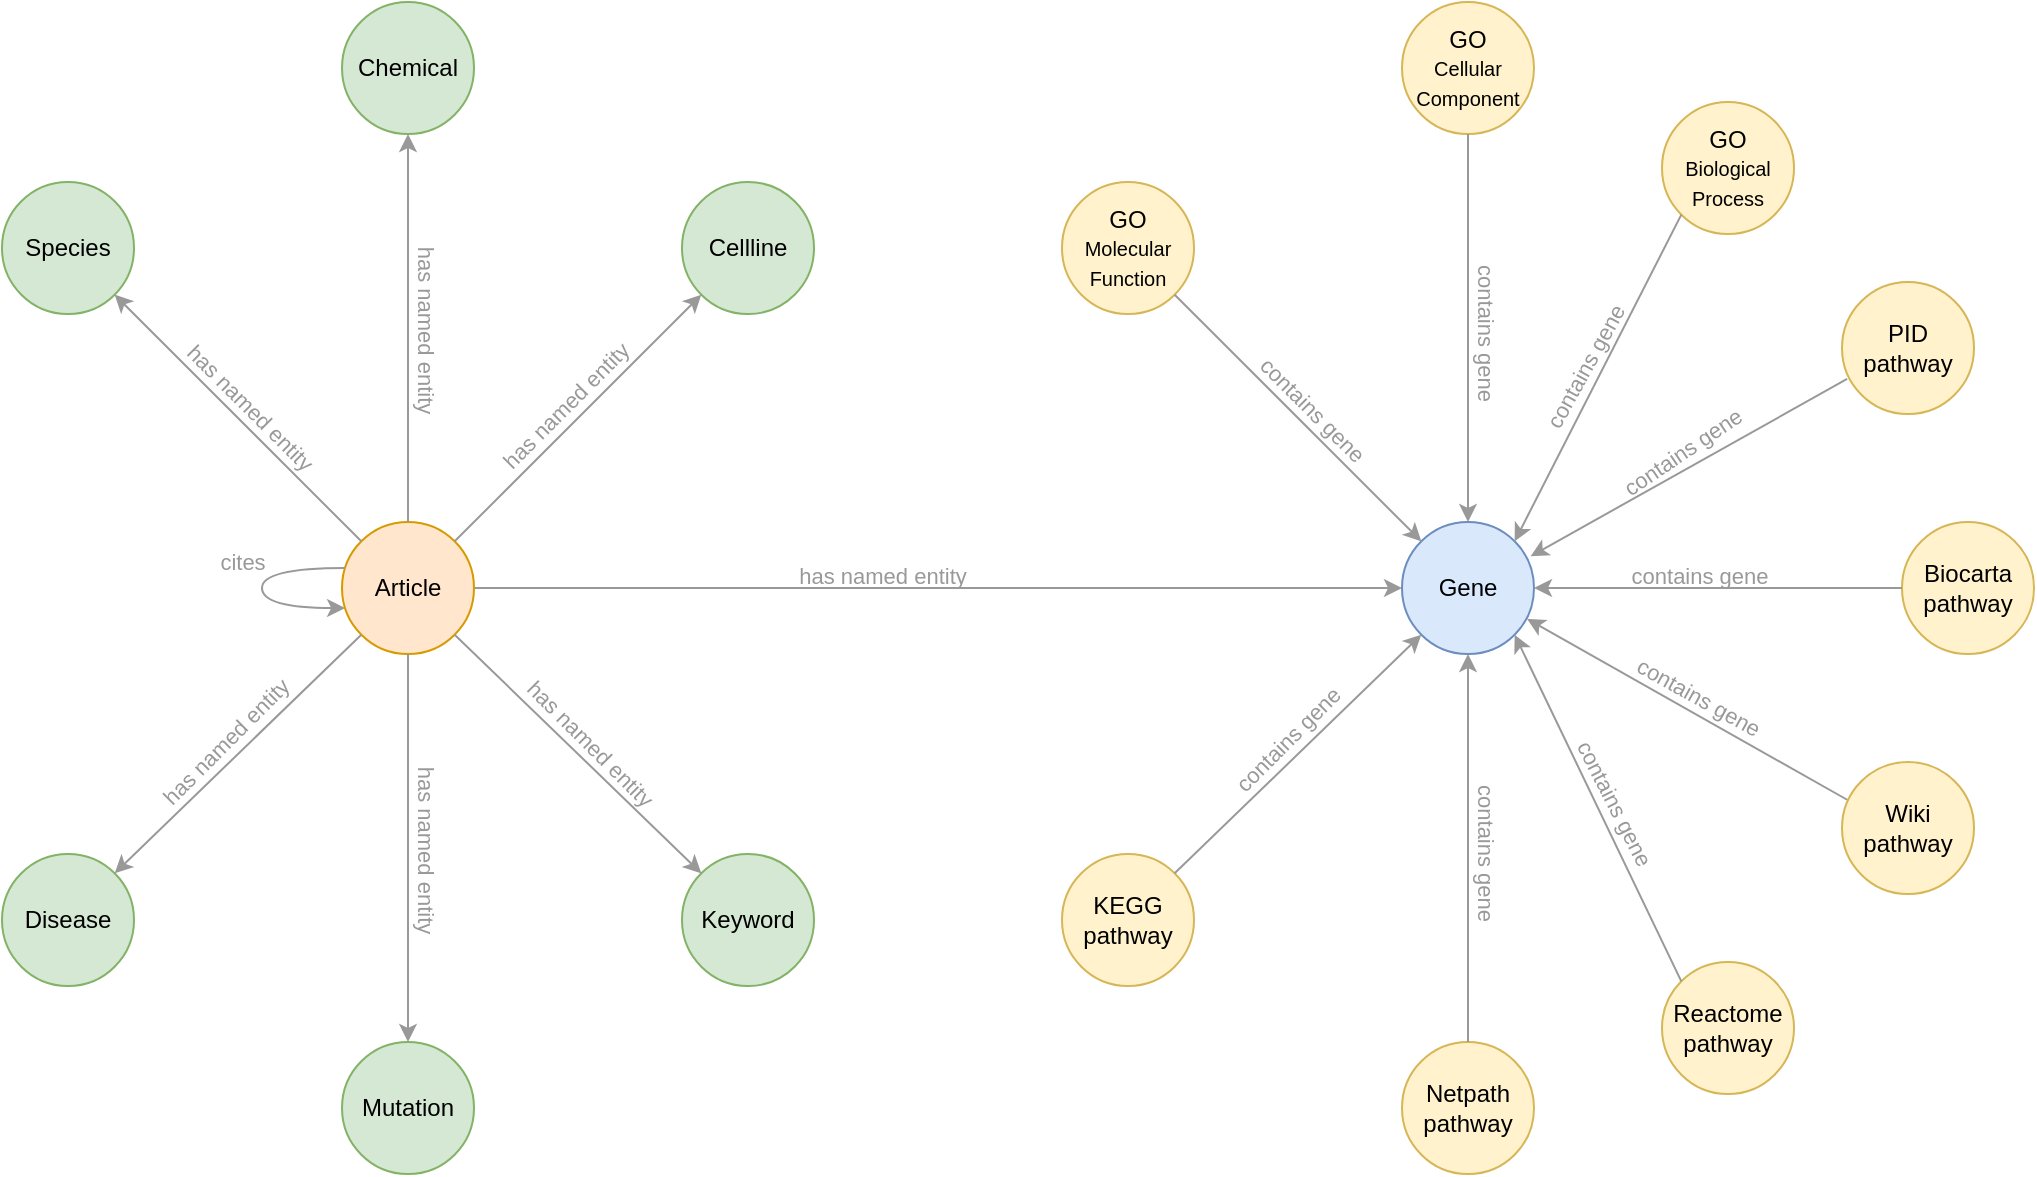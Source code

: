 <mxfile version="21.1.8" type="device">
  <diagram id="l8hXMBHkgcEJcSW0mbfh" name="Page-1">
    <mxGraphModel dx="1362" dy="886" grid="1" gridSize="10" guides="1" tooltips="1" connect="1" arrows="1" fold="1" page="1" pageScale="1" pageWidth="1169" pageHeight="827" math="0" shadow="0">
      <root>
        <mxCell id="0" />
        <mxCell id="1" parent="0" />
        <mxCell id="MIYhK5YXSJRY7cD8KouX-8" style="edgeStyle=orthogonalEdgeStyle;rounded=0;orthogonalLoop=1;jettySize=auto;html=1;entryX=0;entryY=0.5;entryDx=0;entryDy=0;strokeColor=#999999;" parent="1" source="MIYhK5YXSJRY7cD8KouX-1" target="MIYhK5YXSJRY7cD8KouX-6" edge="1">
          <mxGeometry relative="1" as="geometry" />
        </mxCell>
        <mxCell id="MIYhK5YXSJRY7cD8KouX-9" value="&amp;nbsp;&amp;nbsp; has named entity&amp;nbsp;&amp;nbsp;&amp;nbsp; " style="edgeLabel;html=1;align=center;verticalAlign=bottom;resizable=0;points=[];labelBorderColor=none;labelBackgroundColor=none;fontColor=#999999;" parent="MIYhK5YXSJRY7cD8KouX-8" vertex="1" connectable="0">
          <mxGeometry x="-0.12" y="-2" relative="1" as="geometry">
            <mxPoint as="offset" />
          </mxGeometry>
        </mxCell>
        <mxCell id="MIYhK5YXSJRY7cD8KouX-1" value="Article" style="ellipse;whiteSpace=wrap;html=1;aspect=fixed;fillColor=#ffe6cc;strokeColor=#d79b00;" parent="1" vertex="1">
          <mxGeometry x="220" y="270" width="66" height="66" as="geometry" />
        </mxCell>
        <mxCell id="MIYhK5YXSJRY7cD8KouX-2" value="&lt;div&gt;Species&lt;/div&gt;" style="ellipse;whiteSpace=wrap;html=1;aspect=fixed;fillColor=#d5e8d4;strokeColor=#82b366;" parent="1" vertex="1">
          <mxGeometry x="50" y="100" width="66" height="66" as="geometry" />
        </mxCell>
        <mxCell id="MIYhK5YXSJRY7cD8KouX-3" value="&lt;div&gt;Chemical&lt;/div&gt;" style="ellipse;whiteSpace=wrap;html=1;aspect=fixed;fillColor=#d5e8d4;strokeColor=#82b366;" parent="1" vertex="1">
          <mxGeometry x="220" y="10" width="66" height="66" as="geometry" />
        </mxCell>
        <mxCell id="MIYhK5YXSJRY7cD8KouX-4" value="Cellline" style="ellipse;whiteSpace=wrap;html=1;aspect=fixed;fillColor=#d5e8d4;strokeColor=#82b366;" parent="1" vertex="1">
          <mxGeometry x="390" y="100" width="66" height="66" as="geometry" />
        </mxCell>
        <mxCell id="MIYhK5YXSJRY7cD8KouX-5" value="Keyword" style="ellipse;whiteSpace=wrap;html=1;aspect=fixed;fillColor=#d5e8d4;strokeColor=#82b366;" parent="1" vertex="1">
          <mxGeometry x="390" y="436" width="66" height="66" as="geometry" />
        </mxCell>
        <mxCell id="MIYhK5YXSJRY7cD8KouX-6" value="&lt;div&gt;Gene&lt;/div&gt;" style="ellipse;whiteSpace=wrap;html=1;aspect=fixed;fillColor=#dae8fc;strokeColor=#6c8ebf;" parent="1" vertex="1">
          <mxGeometry x="750" y="270" width="66" height="66" as="geometry" />
        </mxCell>
        <mxCell id="MIYhK5YXSJRY7cD8KouX-7" value="Disease" style="ellipse;whiteSpace=wrap;html=1;aspect=fixed;fillColor=#d5e8d4;strokeColor=#82b366;" parent="1" vertex="1">
          <mxGeometry x="50" y="436" width="66" height="66" as="geometry" />
        </mxCell>
        <mxCell id="MIYhK5YXSJRY7cD8KouX-10" style="edgeStyle=orthogonalEdgeStyle;rounded=0;orthogonalLoop=1;jettySize=auto;html=1;entryX=0.5;entryY=1;entryDx=0;entryDy=0;exitX=0.5;exitY=0;exitDx=0;exitDy=0;strokeColor=#999999;" parent="1" source="MIYhK5YXSJRY7cD8KouX-1" target="MIYhK5YXSJRY7cD8KouX-3" edge="1">
          <mxGeometry relative="1" as="geometry">
            <mxPoint x="296.0" y="313" as="sourcePoint" />
            <mxPoint x="561.0" y="313" as="targetPoint" />
          </mxGeometry>
        </mxCell>
        <mxCell id="MIYhK5YXSJRY7cD8KouX-11" value="&amp;nbsp;&amp;nbsp; has named entity&amp;nbsp;&amp;nbsp;&amp;nbsp; " style="edgeLabel;html=1;align=center;verticalAlign=bottom;resizable=0;points=[];rotation=90;labelBorderColor=none;labelBackgroundColor=none;fontColor=#999999;" parent="MIYhK5YXSJRY7cD8KouX-10" vertex="1" connectable="0">
          <mxGeometry relative="1" as="geometry">
            <mxPoint as="offset" />
          </mxGeometry>
        </mxCell>
        <mxCell id="MIYhK5YXSJRY7cD8KouX-12" style="rounded=0;orthogonalLoop=1;jettySize=auto;html=1;entryX=1;entryY=1;entryDx=0;entryDy=0;exitX=0;exitY=0;exitDx=0;exitDy=0;strokeColor=#999999;" parent="1" source="MIYhK5YXSJRY7cD8KouX-1" target="MIYhK5YXSJRY7cD8KouX-2" edge="1">
          <mxGeometry relative="1" as="geometry">
            <mxPoint x="263.0" y="280" as="sourcePoint" />
            <mxPoint x="263.0" y="86.0" as="targetPoint" />
          </mxGeometry>
        </mxCell>
        <mxCell id="MIYhK5YXSJRY7cD8KouX-13" value="&amp;nbsp;&amp;nbsp; has named entity&amp;nbsp;&amp;nbsp;&amp;nbsp; " style="edgeLabel;html=1;align=center;verticalAlign=bottom;resizable=0;points=[];rotation=45;labelBorderColor=none;labelBackgroundColor=none;fontColor=#999999;" parent="MIYhK5YXSJRY7cD8KouX-12" vertex="1" connectable="0">
          <mxGeometry relative="1" as="geometry">
            <mxPoint as="offset" />
          </mxGeometry>
        </mxCell>
        <mxCell id="MIYhK5YXSJRY7cD8KouX-14" style="rounded=0;orthogonalLoop=1;jettySize=auto;html=1;entryX=0;entryY=1;entryDx=0;entryDy=0;exitX=1;exitY=0;exitDx=0;exitDy=0;strokeColor=#999999;" parent="1" source="MIYhK5YXSJRY7cD8KouX-1" target="MIYhK5YXSJRY7cD8KouX-4" edge="1">
          <mxGeometry relative="1" as="geometry">
            <mxPoint x="239.665" y="289.665" as="sourcePoint" />
            <mxPoint x="116.335" y="166.335" as="targetPoint" />
          </mxGeometry>
        </mxCell>
        <mxCell id="MIYhK5YXSJRY7cD8KouX-15" value="&amp;nbsp;&amp;nbsp; has named entity&amp;nbsp;&amp;nbsp;&amp;nbsp; " style="edgeLabel;html=1;align=center;verticalAlign=bottom;resizable=0;points=[];rotation=315;labelBorderColor=none;labelBackgroundColor=none;fontColor=#999999;" parent="MIYhK5YXSJRY7cD8KouX-14" vertex="1" connectable="0">
          <mxGeometry relative="1" as="geometry">
            <mxPoint as="offset" />
          </mxGeometry>
        </mxCell>
        <mxCell id="MIYhK5YXSJRY7cD8KouX-16" style="rounded=0;orthogonalLoop=1;jettySize=auto;html=1;entryX=1;entryY=0;entryDx=0;entryDy=0;exitX=0;exitY=1;exitDx=0;exitDy=0;strokeColor=#999999;" parent="1" source="MIYhK5YXSJRY7cD8KouX-1" target="MIYhK5YXSJRY7cD8KouX-7" edge="1">
          <mxGeometry relative="1" as="geometry">
            <mxPoint x="239.665" y="289.665" as="sourcePoint" />
            <mxPoint x="116.335" y="166.335" as="targetPoint" />
          </mxGeometry>
        </mxCell>
        <mxCell id="MIYhK5YXSJRY7cD8KouX-17" value="&amp;nbsp;&amp;nbsp; has named entity&amp;nbsp;&amp;nbsp;&amp;nbsp; " style="edgeLabel;html=1;align=center;verticalAlign=bottom;resizable=0;points=[];rotation=315;labelBorderColor=none;labelBackgroundColor=none;fontColor=#999999;" parent="MIYhK5YXSJRY7cD8KouX-16" vertex="1" connectable="0">
          <mxGeometry relative="1" as="geometry">
            <mxPoint as="offset" />
          </mxGeometry>
        </mxCell>
        <mxCell id="MIYhK5YXSJRY7cD8KouX-18" style="rounded=0;orthogonalLoop=1;jettySize=auto;html=1;entryX=0;entryY=0;entryDx=0;entryDy=0;exitX=1;exitY=1;exitDx=0;exitDy=0;strokeColor=#999999;" parent="1" source="MIYhK5YXSJRY7cD8KouX-1" target="MIYhK5YXSJRY7cD8KouX-5" edge="1">
          <mxGeometry relative="1" as="geometry">
            <mxPoint x="239.665" y="336.335" as="sourcePoint" />
            <mxPoint x="116.335" y="455.665" as="targetPoint" />
          </mxGeometry>
        </mxCell>
        <mxCell id="MIYhK5YXSJRY7cD8KouX-19" value="&amp;nbsp;&amp;nbsp; has named entity&amp;nbsp;&amp;nbsp;&amp;nbsp; " style="edgeLabel;html=1;align=center;verticalAlign=bottom;resizable=0;points=[];rotation=45;labelBorderColor=none;labelBackgroundColor=none;fontColor=#999999;" parent="MIYhK5YXSJRY7cD8KouX-18" vertex="1" connectable="0">
          <mxGeometry relative="1" as="geometry">
            <mxPoint as="offset" />
          </mxGeometry>
        </mxCell>
        <mxCell id="MIYhK5YXSJRY7cD8KouX-20" style="edgeStyle=orthogonalEdgeStyle;rounded=0;orthogonalLoop=1;jettySize=auto;html=1;curved=1;strokeColor=#999999;" parent="1" source="MIYhK5YXSJRY7cD8KouX-1" target="MIYhK5YXSJRY7cD8KouX-1" edge="1">
          <mxGeometry relative="1" as="geometry">
            <Array as="points">
              <mxPoint x="180" y="300" />
            </Array>
          </mxGeometry>
        </mxCell>
        <mxCell id="MIYhK5YXSJRY7cD8KouX-21" value="&lt;div&gt;cites&lt;/div&gt;" style="edgeLabel;html=1;align=center;verticalAlign=middle;resizable=0;points=[];labelBorderColor=none;labelBackgroundColor=none;fontColor=#999999;" parent="MIYhK5YXSJRY7cD8KouX-20" vertex="1" connectable="0">
          <mxGeometry x="-0.505" y="-1" relative="1" as="geometry">
            <mxPoint x="-26" y="-2" as="offset" />
          </mxGeometry>
        </mxCell>
        <mxCell id="MIYhK5YXSJRY7cD8KouX-22" value="&lt;div&gt;GO&lt;/div&gt;&lt;div&gt;&lt;span&gt;&lt;font style=&quot;font-size: 10px;&quot;&gt;Molecular Function&lt;/font&gt;&lt;/span&gt;&lt;/div&gt;" style="ellipse;whiteSpace=wrap;html=1;aspect=fixed;fillColor=#fff2cc;strokeColor=#d6b656;" parent="1" vertex="1">
          <mxGeometry x="580" y="100" width="66" height="66" as="geometry" />
        </mxCell>
        <mxCell id="MIYhK5YXSJRY7cD8KouX-24" style="rounded=0;orthogonalLoop=1;jettySize=auto;html=1;entryX=1;entryY=1;entryDx=0;entryDy=0;exitX=0;exitY=0;exitDx=0;exitDy=0;startArrow=classic;startFill=1;endArrow=none;endFill=0;strokeColor=#999999;" parent="1" source="MIYhK5YXSJRY7cD8KouX-6" target="MIYhK5YXSJRY7cD8KouX-22" edge="1">
          <mxGeometry relative="1" as="geometry">
            <mxPoint x="763.335" y="253.335" as="sourcePoint" />
            <mxPoint x="640.005" y="130.005" as="targetPoint" />
          </mxGeometry>
        </mxCell>
        <mxCell id="MIYhK5YXSJRY7cD8KouX-25" value="&amp;nbsp;&amp;nbsp; contains gene&amp;nbsp;&amp;nbsp; " style="edgeLabel;html=1;align=center;verticalAlign=bottom;resizable=0;points=[];rotation=45;labelBorderColor=none;labelBackgroundColor=none;fontColor=#999999;" parent="MIYhK5YXSJRY7cD8KouX-24" vertex="1" connectable="0">
          <mxGeometry relative="1" as="geometry">
            <mxPoint as="offset" />
          </mxGeometry>
        </mxCell>
        <mxCell id="MIYhK5YXSJRY7cD8KouX-27" value="&lt;div&gt;Biocarta&lt;/div&gt;&lt;div&gt;pathway&lt;br&gt;&lt;/div&gt;" style="ellipse;whiteSpace=wrap;html=1;aspect=fixed;fillColor=#fff2cc;strokeColor=#d6b656;" parent="1" vertex="1">
          <mxGeometry x="1000" y="270" width="66" height="66" as="geometry" />
        </mxCell>
        <mxCell id="MIYhK5YXSJRY7cD8KouX-28" value="&lt;div&gt;GO&lt;/div&gt;&lt;div&gt;&lt;span&gt;&lt;font style=&quot;font-size: 10px;&quot;&gt;Cellular Component&lt;/font&gt;&lt;/span&gt;&lt;/div&gt;" style="ellipse;whiteSpace=wrap;html=1;aspect=fixed;fillColor=#fff2cc;strokeColor=#d6b656;" parent="1" vertex="1">
          <mxGeometry x="750" y="10" width="66" height="66" as="geometry" />
        </mxCell>
        <mxCell id="MIYhK5YXSJRY7cD8KouX-29" value="&lt;div&gt;GO&lt;/div&gt;&lt;div&gt;&lt;span&gt;&lt;font style=&quot;font-size: 10px;&quot;&gt;Biological Process&lt;/font&gt;&lt;/span&gt;&lt;/div&gt;" style="ellipse;whiteSpace=wrap;html=1;aspect=fixed;fillColor=#fff2cc;strokeColor=#d6b656;" parent="1" vertex="1">
          <mxGeometry x="880" y="60" width="66" height="66" as="geometry" />
        </mxCell>
        <mxCell id="MIYhK5YXSJRY7cD8KouX-30" value="&lt;div&gt;Netpath&lt;/div&gt;&lt;div&gt;pathway&lt;br&gt;&lt;/div&gt;" style="ellipse;whiteSpace=wrap;html=1;aspect=fixed;fillColor=#fff2cc;strokeColor=#d6b656;" parent="1" vertex="1">
          <mxGeometry x="750" y="530" width="66" height="66" as="geometry" />
        </mxCell>
        <mxCell id="MIYhK5YXSJRY7cD8KouX-31" value="&lt;div&gt;Reactome&lt;/div&gt;&lt;div&gt;pathway&lt;br&gt;&lt;/div&gt;" style="ellipse;whiteSpace=wrap;html=1;aspect=fixed;fillColor=#fff2cc;strokeColor=#d6b656;" parent="1" vertex="1">
          <mxGeometry x="880" y="490" width="66" height="66" as="geometry" />
        </mxCell>
        <mxCell id="MIYhK5YXSJRY7cD8KouX-32" style="edgeStyle=orthogonalEdgeStyle;rounded=0;orthogonalLoop=1;jettySize=auto;html=1;entryX=0.5;entryY=0;entryDx=0;entryDy=0;exitX=0.5;exitY=1;exitDx=0;exitDy=0;startArrow=classic;startFill=1;endArrow=none;endFill=0;strokeColor=#999999;" parent="1" source="MIYhK5YXSJRY7cD8KouX-6" target="MIYhK5YXSJRY7cD8KouX-30" edge="1">
          <mxGeometry relative="1" as="geometry">
            <mxPoint x="660" y="390" as="sourcePoint" />
            <mxPoint x="782.57" y="336.0" as="targetPoint" />
          </mxGeometry>
        </mxCell>
        <mxCell id="MIYhK5YXSJRY7cD8KouX-33" value="&amp;nbsp;&amp;nbsp; contains gene&amp;nbsp;&amp;nbsp; " style="edgeLabel;html=1;align=center;verticalAlign=bottom;resizable=0;points=[];rotation=90;labelBorderColor=none;labelBackgroundColor=none;fontColor=#999999;" parent="MIYhK5YXSJRY7cD8KouX-32" vertex="1" connectable="0">
          <mxGeometry relative="1" as="geometry">
            <mxPoint as="offset" />
          </mxGeometry>
        </mxCell>
        <mxCell id="MIYhK5YXSJRY7cD8KouX-34" value="&lt;div&gt;KEGG&lt;/div&gt;&lt;div&gt;pathway&lt;br&gt;&lt;/div&gt;" style="ellipse;whiteSpace=wrap;html=1;aspect=fixed;fillColor=#fff2cc;strokeColor=#d6b656;" parent="1" vertex="1">
          <mxGeometry x="580" y="436" width="66" height="66" as="geometry" />
        </mxCell>
        <mxCell id="MIYhK5YXSJRY7cD8KouX-35" value="Mutation" style="ellipse;whiteSpace=wrap;html=1;aspect=fixed;fillColor=#d5e8d4;strokeColor=#82b366;" parent="1" vertex="1">
          <mxGeometry x="220" y="530" width="66" height="66" as="geometry" />
        </mxCell>
        <mxCell id="MIYhK5YXSJRY7cD8KouX-36" style="edgeStyle=orthogonalEdgeStyle;rounded=0;orthogonalLoop=1;jettySize=auto;html=1;entryX=0.5;entryY=0;entryDx=0;entryDy=0;exitX=0.5;exitY=1;exitDx=0;exitDy=0;strokeColor=#999999;" parent="1" source="MIYhK5YXSJRY7cD8KouX-1" target="MIYhK5YXSJRY7cD8KouX-35" edge="1">
          <mxGeometry relative="1" as="geometry">
            <mxPoint x="263.0" y="280" as="sourcePoint" />
            <mxPoint x="263.0" y="86.0" as="targetPoint" />
          </mxGeometry>
        </mxCell>
        <mxCell id="MIYhK5YXSJRY7cD8KouX-37" value="&amp;nbsp;&amp;nbsp; has named entity&amp;nbsp;&amp;nbsp;&amp;nbsp; " style="edgeLabel;html=1;align=center;verticalAlign=bottom;resizable=0;points=[];rotation=90;labelBorderColor=none;labelBackgroundColor=none;fontColor=#999999;" parent="MIYhK5YXSJRY7cD8KouX-36" vertex="1" connectable="0">
          <mxGeometry relative="1" as="geometry">
            <mxPoint as="offset" />
          </mxGeometry>
        </mxCell>
        <mxCell id="MIYhK5YXSJRY7cD8KouX-38" style="rounded=0;orthogonalLoop=1;jettySize=auto;html=1;entryX=1;entryY=0;entryDx=0;entryDy=0;exitX=0;exitY=1;exitDx=0;exitDy=0;startArrow=classic;startFill=1;endArrow=none;endFill=0;strokeColor=#999999;" parent="1" source="MIYhK5YXSJRY7cD8KouX-6" target="MIYhK5YXSJRY7cD8KouX-34" edge="1">
          <mxGeometry relative="1" as="geometry">
            <mxPoint x="749.995" y="330.005" as="sourcePoint" />
            <mxPoint x="626.665" y="449.335" as="targetPoint" />
          </mxGeometry>
        </mxCell>
        <mxCell id="MIYhK5YXSJRY7cD8KouX-39" value="&amp;nbsp;&amp;nbsp; contains gene&amp;nbsp;&amp;nbsp; " style="edgeLabel;html=1;align=center;verticalAlign=bottom;resizable=0;points=[];rotation=315;labelBorderColor=none;labelBackgroundColor=none;fontColor=#999999;" parent="MIYhK5YXSJRY7cD8KouX-38" vertex="1" connectable="0">
          <mxGeometry relative="1" as="geometry">
            <mxPoint as="offset" />
          </mxGeometry>
        </mxCell>
        <mxCell id="MIYhK5YXSJRY7cD8KouX-40" style="rounded=0;orthogonalLoop=1;jettySize=auto;html=1;entryX=0;entryY=0;entryDx=0;entryDy=0;exitX=1;exitY=1;exitDx=0;exitDy=0;startArrow=classic;startFill=1;endArrow=none;endFill=0;strokeColor=#999999;" parent="1" source="MIYhK5YXSJRY7cD8KouX-6" target="MIYhK5YXSJRY7cD8KouX-31" edge="1">
          <mxGeometry relative="1" as="geometry">
            <mxPoint x="800.005" y="336.005" as="sourcePoint" />
            <mxPoint x="923.335" y="455.335" as="targetPoint" />
          </mxGeometry>
        </mxCell>
        <mxCell id="MIYhK5YXSJRY7cD8KouX-41" value="&amp;nbsp;&amp;nbsp; contains gene&amp;nbsp;&amp;nbsp; " style="edgeLabel;html=1;align=center;verticalAlign=bottom;resizable=0;points=[];rotation=63;labelBorderColor=none;labelBackgroundColor=none;fontColor=#999999;" parent="MIYhK5YXSJRY7cD8KouX-40" vertex="1" connectable="0">
          <mxGeometry relative="1" as="geometry">
            <mxPoint as="offset" />
          </mxGeometry>
        </mxCell>
        <mxCell id="MIYhK5YXSJRY7cD8KouX-42" style="edgeStyle=orthogonalEdgeStyle;rounded=0;orthogonalLoop=1;jettySize=auto;html=1;entryX=0;entryY=0.5;entryDx=0;entryDy=0;exitX=1;exitY=0.5;exitDx=0;exitDy=0;startArrow=classic;startFill=1;endArrow=none;endFill=0;strokeColor=#999999;" parent="1" source="MIYhK5YXSJRY7cD8KouX-6" target="MIYhK5YXSJRY7cD8KouX-27" edge="1">
          <mxGeometry relative="1" as="geometry">
            <mxPoint x="820" y="260" as="sourcePoint" />
            <mxPoint x="760.0" y="313" as="targetPoint" />
          </mxGeometry>
        </mxCell>
        <mxCell id="MIYhK5YXSJRY7cD8KouX-43" value="&amp;nbsp;&amp;nbsp; contains gene&amp;nbsp;&amp;nbsp; " style="edgeLabel;html=1;align=center;verticalAlign=bottom;resizable=0;points=[];labelBorderColor=none;labelBackgroundColor=none;fontColor=#999999;" parent="MIYhK5YXSJRY7cD8KouX-42" vertex="1" connectable="0">
          <mxGeometry x="-0.12" y="-2" relative="1" as="geometry">
            <mxPoint as="offset" />
          </mxGeometry>
        </mxCell>
        <mxCell id="MIYhK5YXSJRY7cD8KouX-44" style="rounded=0;orthogonalLoop=1;jettySize=auto;html=1;entryX=0;entryY=1;entryDx=0;entryDy=0;exitX=1;exitY=0;exitDx=0;exitDy=0;startArrow=classic;startFill=1;endArrow=none;endFill=0;strokeColor=#999999;" parent="1" source="MIYhK5YXSJRY7cD8KouX-6" target="MIYhK5YXSJRY7cD8KouX-29" edge="1">
          <mxGeometry relative="1" as="geometry">
            <mxPoint x="770.005" y="289.335" as="sourcePoint" />
            <mxPoint x="893.335" y="166.005" as="targetPoint" />
          </mxGeometry>
        </mxCell>
        <mxCell id="MIYhK5YXSJRY7cD8KouX-45" value="&amp;nbsp;&amp;nbsp; contains gene&amp;nbsp;&amp;nbsp; " style="edgeLabel;html=1;align=center;verticalAlign=bottom;resizable=0;points=[];rotation=299;labelBorderColor=none;labelBackgroundColor=none;fontColor=#999999;" parent="MIYhK5YXSJRY7cD8KouX-44" vertex="1" connectable="0">
          <mxGeometry relative="1" as="geometry">
            <mxPoint as="offset" />
          </mxGeometry>
        </mxCell>
        <mxCell id="MIYhK5YXSJRY7cD8KouX-46" style="edgeStyle=orthogonalEdgeStyle;rounded=0;orthogonalLoop=1;jettySize=auto;html=1;entryX=0.5;entryY=1;entryDx=0;entryDy=0;exitX=0.5;exitY=0;exitDx=0;exitDy=0;startArrow=classic;startFill=1;endArrow=none;endFill=0;strokeColor=#999999;" parent="1" source="MIYhK5YXSJRY7cD8KouX-6" target="MIYhK5YXSJRY7cD8KouX-28" edge="1">
          <mxGeometry relative="1" as="geometry">
            <mxPoint x="750" y="190" as="sourcePoint" />
            <mxPoint x="820.0" y="76.0" as="targetPoint" />
          </mxGeometry>
        </mxCell>
        <mxCell id="MIYhK5YXSJRY7cD8KouX-47" value="&amp;nbsp;&amp;nbsp; contains gene&amp;nbsp;&amp;nbsp; " style="edgeLabel;html=1;align=center;verticalAlign=bottom;resizable=0;points=[];rotation=90;labelBorderColor=none;labelBackgroundColor=none;fontColor=#999999;" parent="MIYhK5YXSJRY7cD8KouX-46" vertex="1" connectable="0">
          <mxGeometry relative="1" as="geometry">
            <mxPoint as="offset" />
          </mxGeometry>
        </mxCell>
        <mxCell id="MIYhK5YXSJRY7cD8KouX-48" value="&lt;div&gt;PID&lt;/div&gt;&lt;div&gt;pathway&lt;br&gt;&lt;/div&gt;" style="ellipse;whiteSpace=wrap;html=1;aspect=fixed;fillColor=#fff2cc;strokeColor=#d6b656;" parent="1" vertex="1">
          <mxGeometry x="970" y="150" width="66" height="66" as="geometry" />
        </mxCell>
        <mxCell id="MIYhK5YXSJRY7cD8KouX-49" style="rounded=0;orthogonalLoop=1;jettySize=auto;html=1;entryX=0.039;entryY=0.734;entryDx=0;entryDy=0;exitX=0.974;exitY=0.26;exitDx=0;exitDy=0;exitPerimeter=0;entryPerimeter=0;startArrow=classic;startFill=1;endArrow=none;endFill=0;strokeColor=#999999;" parent="1" source="MIYhK5YXSJRY7cD8KouX-6" target="MIYhK5YXSJRY7cD8KouX-48" edge="1">
          <mxGeometry relative="1" as="geometry">
            <mxPoint x="769.665" y="289.665" as="sourcePoint" />
            <mxPoint x="646.335" y="166.335" as="targetPoint" />
          </mxGeometry>
        </mxCell>
        <mxCell id="MIYhK5YXSJRY7cD8KouX-50" value="&amp;nbsp;&amp;nbsp; contains gene&amp;nbsp;&amp;nbsp; " style="edgeLabel;html=1;align=center;verticalAlign=bottom;resizable=0;points=[];rotation=326;labelBorderColor=none;labelBackgroundColor=none;fontColor=#999999;" parent="MIYhK5YXSJRY7cD8KouX-49" vertex="1" connectable="0">
          <mxGeometry relative="1" as="geometry">
            <mxPoint as="offset" />
          </mxGeometry>
        </mxCell>
        <mxCell id="MIYhK5YXSJRY7cD8KouX-51" value="&lt;div&gt;Wiki&lt;/div&gt;&lt;div&gt;pathway&lt;br&gt;&lt;/div&gt;" style="ellipse;whiteSpace=wrap;html=1;aspect=fixed;fillColor=#fff2cc;strokeColor=#d6b656;" parent="1" vertex="1">
          <mxGeometry x="970" y="390" width="66" height="66" as="geometry" />
        </mxCell>
        <mxCell id="MIYhK5YXSJRY7cD8KouX-52" style="rounded=0;orthogonalLoop=1;jettySize=auto;html=1;entryX=0.039;entryY=0.286;entryDx=0;entryDy=0;exitX=0.948;exitY=0.734;exitDx=0;exitDy=0;exitPerimeter=0;entryPerimeter=0;startArrow=classic;startFill=1;endArrow=none;endFill=0;strokeColor=#999999;" parent="1" source="MIYhK5YXSJRY7cD8KouX-6" target="MIYhK5YXSJRY7cD8KouX-51" edge="1">
          <mxGeometry relative="1" as="geometry">
            <mxPoint x="824.284" y="297.16" as="sourcePoint" />
            <mxPoint x="980.0" y="193.0" as="targetPoint" />
          </mxGeometry>
        </mxCell>
        <mxCell id="MIYhK5YXSJRY7cD8KouX-53" value="&amp;nbsp;&amp;nbsp; contains gene&amp;nbsp;&amp;nbsp; " style="edgeLabel;html=1;align=center;verticalAlign=bottom;resizable=0;points=[];rotation=29;labelBorderColor=none;labelBackgroundColor=none;fontColor=#999999;" parent="MIYhK5YXSJRY7cD8KouX-52" vertex="1" connectable="0">
          <mxGeometry relative="1" as="geometry">
            <mxPoint as="offset" />
          </mxGeometry>
        </mxCell>
      </root>
    </mxGraphModel>
  </diagram>
</mxfile>
